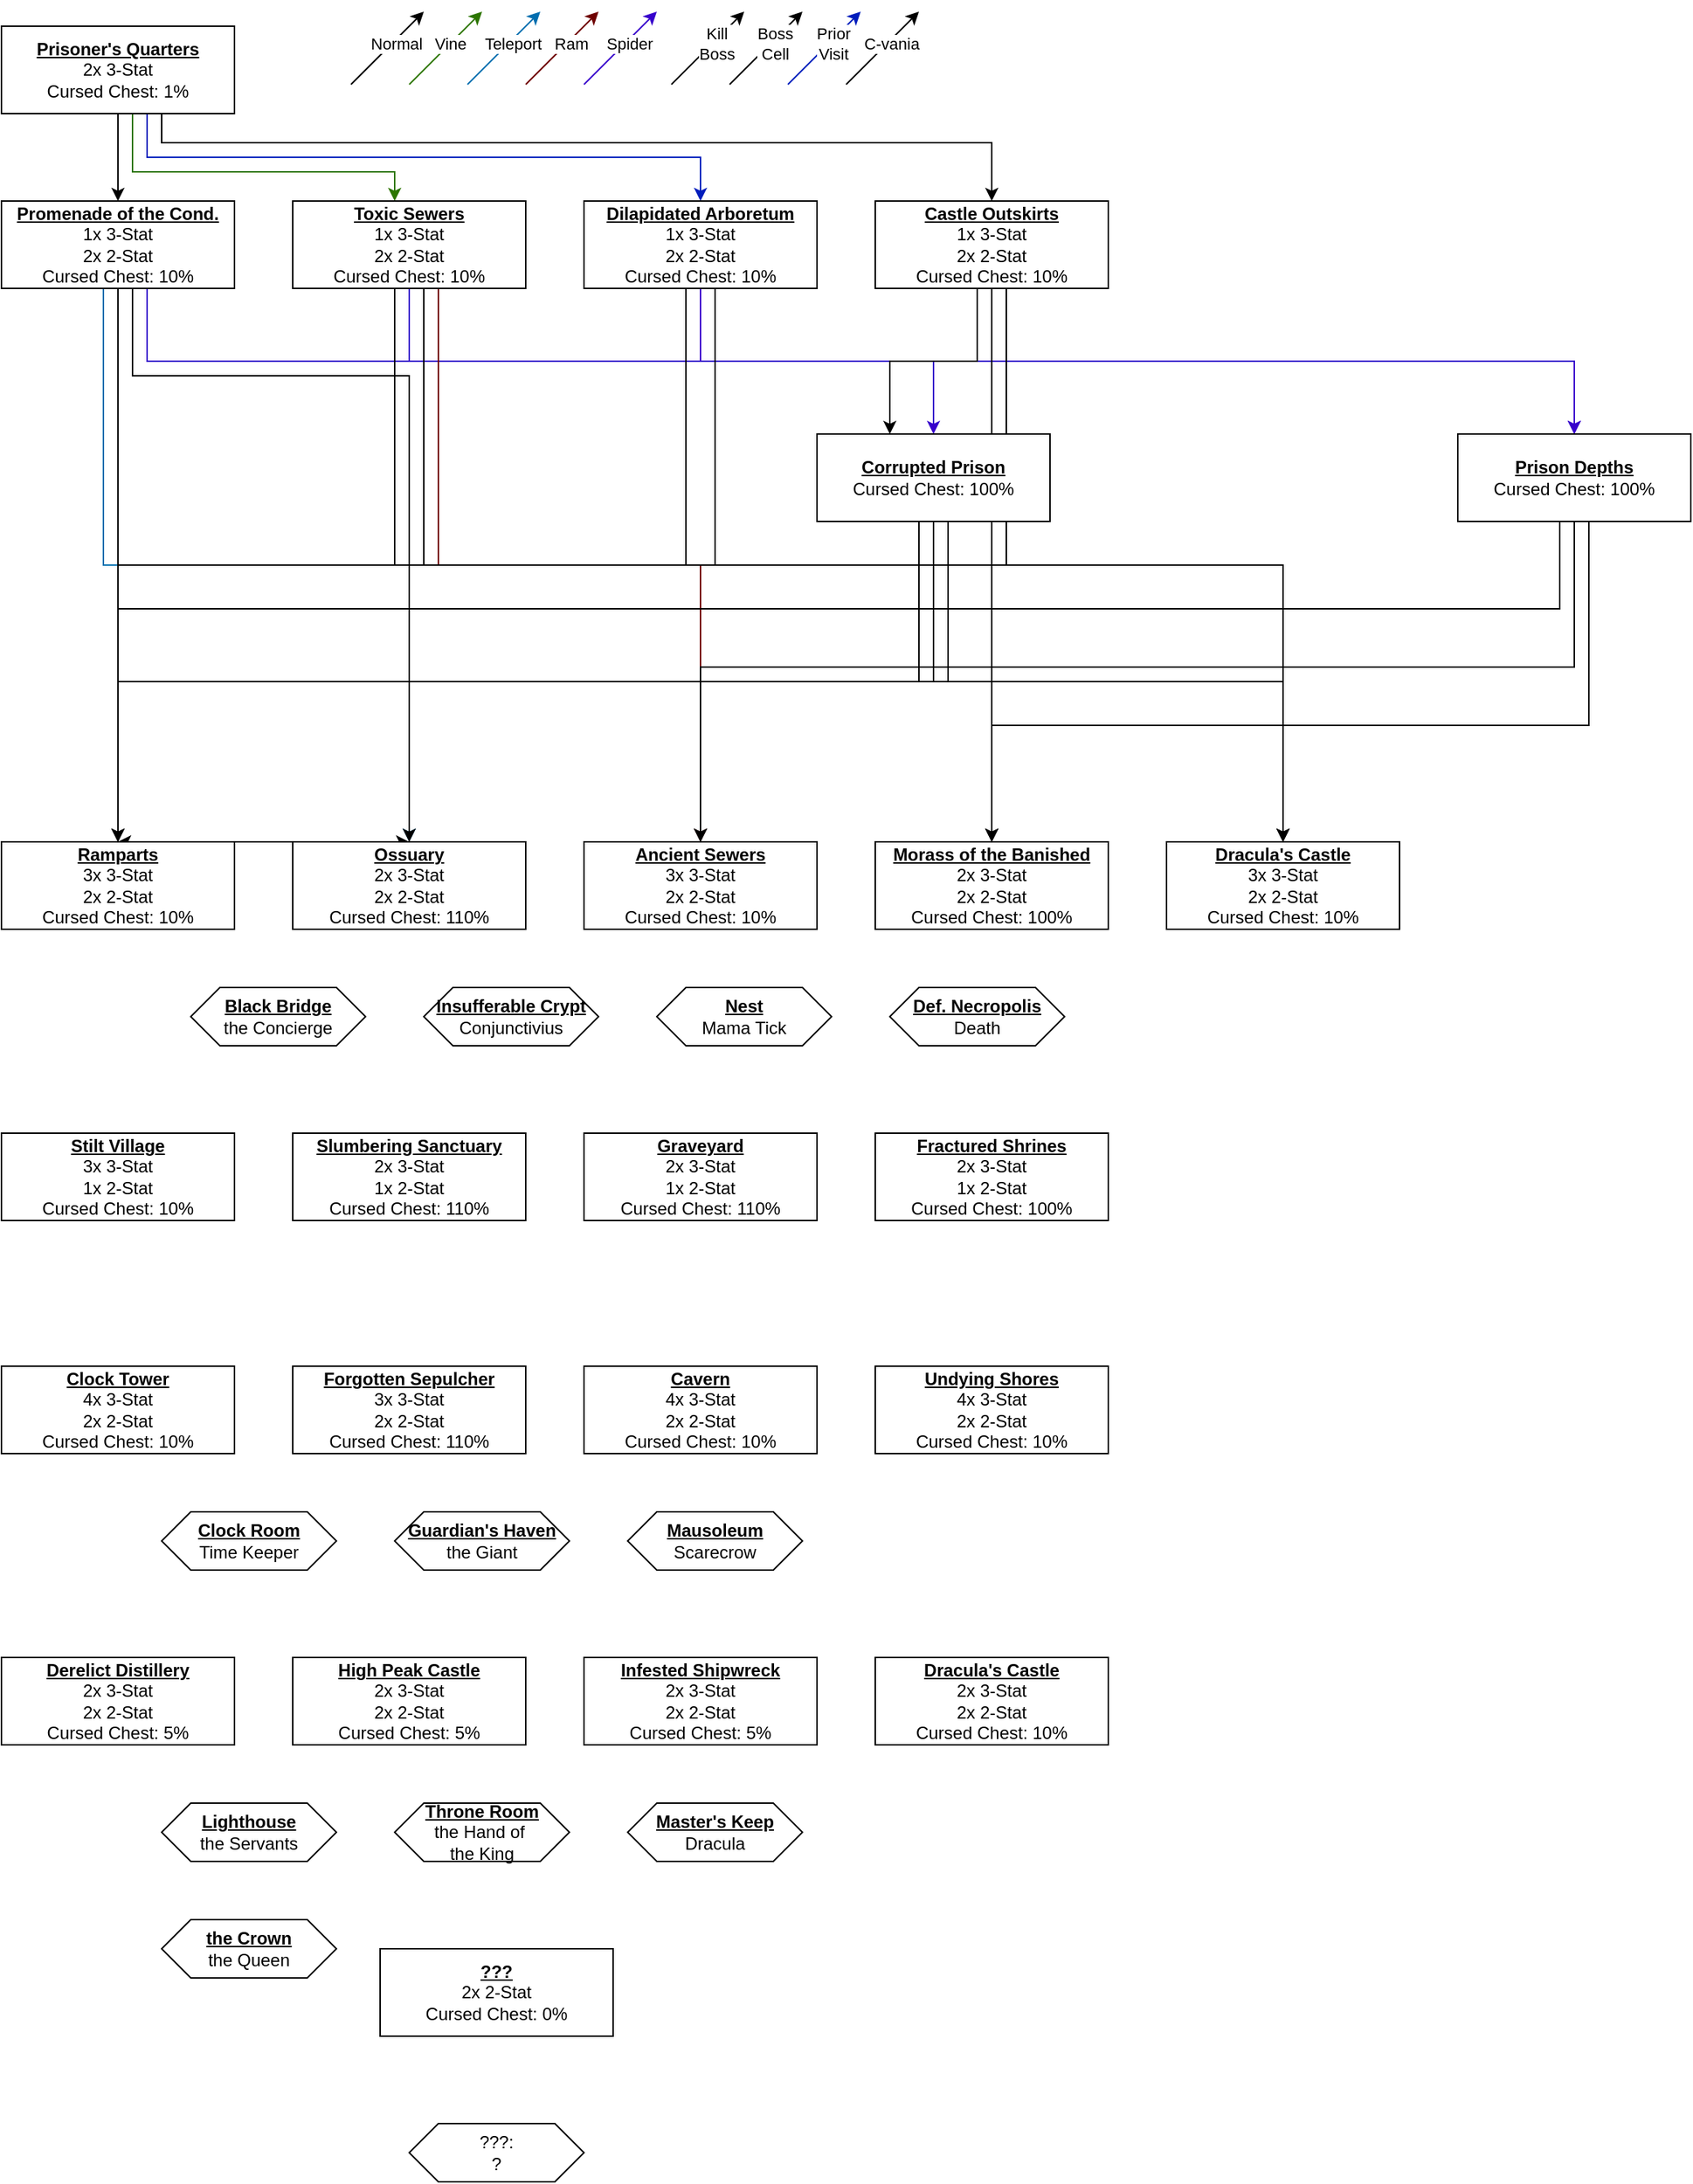 <mxfile version="26.0.7">
  <diagram name="Page-1" id="vh3K-pNnKYZtZrQj3HE7">
    <mxGraphModel dx="97" dy="499" grid="1" gridSize="10" guides="1" tooltips="1" connect="1" arrows="1" fold="1" page="1" pageScale="1" pageWidth="850" pageHeight="1100" math="0" shadow="0">
      <root>
        <mxCell id="0" />
        <mxCell id="1" parent="0" />
        <mxCell id="gJBzYA_e1ptuSS2OvFSx-67" style="edgeStyle=orthogonalEdgeStyle;rounded=0;orthogonalLoop=1;jettySize=auto;html=1;entryX=0.5;entryY=0;entryDx=0;entryDy=0;" edge="1" parent="1" source="gJBzYA_e1ptuSS2OvFSx-64" target="gJBzYA_e1ptuSS2OvFSx-66">
          <mxGeometry relative="1" as="geometry" />
        </mxCell>
        <mxCell id="gJBzYA_e1ptuSS2OvFSx-69" style="edgeStyle=orthogonalEdgeStyle;rounded=0;orthogonalLoop=1;jettySize=auto;html=1;entryX=0.5;entryY=0;entryDx=0;entryDy=0;fillColor=#60a917;strokeColor=#2D7600;" edge="1" parent="1">
          <mxGeometry relative="1" as="geometry">
            <mxPoint x="970" y="100" as="sourcePoint" />
            <mxPoint x="1150" y="160" as="targetPoint" />
            <Array as="points">
              <mxPoint x="970" y="140" />
              <mxPoint x="1150" y="140" />
            </Array>
          </mxGeometry>
        </mxCell>
        <mxCell id="gJBzYA_e1ptuSS2OvFSx-89" style="edgeStyle=orthogonalEdgeStyle;rounded=0;orthogonalLoop=1;jettySize=auto;html=1;exitX=0.5;exitY=1;exitDx=0;exitDy=0;entryX=0.5;entryY=0;entryDx=0;entryDy=0;fillColor=#0050ef;strokeColor=#001DBC;" edge="1" parent="1" source="gJBzYA_e1ptuSS2OvFSx-64" target="gJBzYA_e1ptuSS2OvFSx-88">
          <mxGeometry relative="1" as="geometry">
            <Array as="points">
              <mxPoint x="980" y="100" />
              <mxPoint x="980" y="130" />
              <mxPoint x="1360" y="130" />
            </Array>
          </mxGeometry>
        </mxCell>
        <mxCell id="gJBzYA_e1ptuSS2OvFSx-91" style="edgeStyle=orthogonalEdgeStyle;rounded=0;orthogonalLoop=1;jettySize=auto;html=1;exitX=0.5;exitY=1;exitDx=0;exitDy=0;entryX=0.5;entryY=0;entryDx=0;entryDy=0;" edge="1" parent="1" source="gJBzYA_e1ptuSS2OvFSx-64" target="gJBzYA_e1ptuSS2OvFSx-90">
          <mxGeometry relative="1" as="geometry">
            <Array as="points">
              <mxPoint x="990" y="100" />
              <mxPoint x="990" y="120" />
              <mxPoint x="1560" y="120" />
            </Array>
          </mxGeometry>
        </mxCell>
        <mxCell id="gJBzYA_e1ptuSS2OvFSx-64" value="&lt;b&gt;&lt;u&gt;Prisoner&#39;s Quarters&lt;br&gt;&lt;/u&gt;&lt;/b&gt;&lt;div&gt;2x 3-Stat&lt;/div&gt;&lt;div&gt;Cursed Chest: 1%&lt;br&gt;&lt;/div&gt;" style="rounded=0;whiteSpace=wrap;html=1;" vertex="1" parent="1">
          <mxGeometry x="880" y="40" width="160" height="60" as="geometry" />
        </mxCell>
        <mxCell id="gJBzYA_e1ptuSS2OvFSx-129" style="edgeStyle=orthogonalEdgeStyle;rounded=0;orthogonalLoop=1;jettySize=auto;html=1;exitX=0.5;exitY=1;exitDx=0;exitDy=0;entryX=0.5;entryY=0;entryDx=0;entryDy=0;fillColor=#1ba1e2;strokeColor=#006EAF;" edge="1" parent="1" source="gJBzYA_e1ptuSS2OvFSx-66" target="gJBzYA_e1ptuSS2OvFSx-94">
          <mxGeometry relative="1" as="geometry">
            <Array as="points">
              <mxPoint x="950" y="220" />
              <mxPoint x="950" y="410" />
              <mxPoint x="1160" y="410" />
            </Array>
          </mxGeometry>
        </mxCell>
        <mxCell id="gJBzYA_e1ptuSS2OvFSx-130" style="edgeStyle=orthogonalEdgeStyle;rounded=0;orthogonalLoop=1;jettySize=auto;html=1;exitX=0.5;exitY=1;exitDx=0;exitDy=0;entryX=0.5;entryY=0;entryDx=0;entryDy=0;" edge="1" parent="1" source="gJBzYA_e1ptuSS2OvFSx-66" target="gJBzYA_e1ptuSS2OvFSx-95">
          <mxGeometry relative="1" as="geometry">
            <Array as="points">
              <mxPoint x="970" y="220" />
              <mxPoint x="970" y="280" />
              <mxPoint x="1160" y="280" />
              <mxPoint x="1160" y="600" />
            </Array>
          </mxGeometry>
        </mxCell>
        <mxCell id="gJBzYA_e1ptuSS2OvFSx-131" style="edgeStyle=orthogonalEdgeStyle;rounded=0;orthogonalLoop=1;jettySize=auto;html=1;exitX=0.5;exitY=1;exitDx=0;exitDy=0;entryX=0.5;entryY=0;entryDx=0;entryDy=0;fillColor=#6a00ff;strokeColor=#3700CC;" edge="1" parent="1" source="gJBzYA_e1ptuSS2OvFSx-66" target="gJBzYA_e1ptuSS2OvFSx-92">
          <mxGeometry relative="1" as="geometry">
            <Array as="points">
              <mxPoint x="980" y="220" />
              <mxPoint x="980" y="270" />
              <mxPoint x="1960" y="270" />
            </Array>
          </mxGeometry>
        </mxCell>
        <mxCell id="gJBzYA_e1ptuSS2OvFSx-135" style="edgeStyle=orthogonalEdgeStyle;rounded=0;orthogonalLoop=1;jettySize=auto;html=1;exitX=0.5;exitY=1;exitDx=0;exitDy=0;entryX=0.5;entryY=0;entryDx=0;entryDy=0;strokeColor=light-dark(#000000,#FF33FF);" edge="1" parent="1" source="gJBzYA_e1ptuSS2OvFSx-66" target="gJBzYA_e1ptuSS2OvFSx-97">
          <mxGeometry relative="1" as="geometry">
            <Array as="points">
              <mxPoint x="960" y="410" />
              <mxPoint x="1560" y="410" />
            </Array>
          </mxGeometry>
        </mxCell>
        <mxCell id="gJBzYA_e1ptuSS2OvFSx-66" value="&lt;div&gt;&lt;b&gt;&lt;u&gt;Promenade of the Cond.&lt;br&gt;&lt;/u&gt;&lt;/b&gt;&lt;/div&gt;&lt;div&gt;1x 3-Stat&lt;/div&gt;&lt;div&gt;2x 2-Stat&lt;/div&gt;&lt;div&gt;Cursed Chest: 10%&lt;br&gt;&lt;/div&gt;" style="rounded=0;whiteSpace=wrap;html=1;" vertex="1" parent="1">
          <mxGeometry x="880" y="160" width="160" height="60" as="geometry" />
        </mxCell>
        <mxCell id="gJBzYA_e1ptuSS2OvFSx-136" style="edgeStyle=orthogonalEdgeStyle;rounded=0;orthogonalLoop=1;jettySize=auto;html=1;exitX=0.5;exitY=1;exitDx=0;exitDy=0;entryX=0.5;entryY=0;entryDx=0;entryDy=0;fillColor=#6a00ff;strokeColor=#3700CC;" edge="1" parent="1" source="gJBzYA_e1ptuSS2OvFSx-68" target="gJBzYA_e1ptuSS2OvFSx-93">
          <mxGeometry relative="1" as="geometry" />
        </mxCell>
        <mxCell id="gJBzYA_e1ptuSS2OvFSx-137" style="edgeStyle=orthogonalEdgeStyle;rounded=0;orthogonalLoop=1;jettySize=auto;html=1;exitX=0.5;exitY=1;exitDx=0;exitDy=0;entryX=0.5;entryY=0;entryDx=0;entryDy=0;" edge="1" parent="1" source="gJBzYA_e1ptuSS2OvFSx-68" target="gJBzYA_e1ptuSS2OvFSx-95">
          <mxGeometry relative="1" as="geometry">
            <Array as="points">
              <mxPoint x="1170" y="220" />
              <mxPoint x="1170" y="410" />
              <mxPoint x="960" y="410" />
            </Array>
          </mxGeometry>
        </mxCell>
        <mxCell id="gJBzYA_e1ptuSS2OvFSx-138" style="edgeStyle=orthogonalEdgeStyle;rounded=0;orthogonalLoop=1;jettySize=auto;html=1;exitX=0.5;exitY=1;exitDx=0;exitDy=0;entryX=0.5;entryY=0;entryDx=0;entryDy=0;fillColor=#a20025;strokeColor=#6F0000;" edge="1" parent="1" source="gJBzYA_e1ptuSS2OvFSx-68" target="gJBzYA_e1ptuSS2OvFSx-96">
          <mxGeometry relative="1" as="geometry">
            <Array as="points">
              <mxPoint x="1180" y="220" />
              <mxPoint x="1180" y="410" />
              <mxPoint x="1360" y="410" />
            </Array>
          </mxGeometry>
        </mxCell>
        <mxCell id="gJBzYA_e1ptuSS2OvFSx-139" style="edgeStyle=orthogonalEdgeStyle;rounded=0;orthogonalLoop=1;jettySize=auto;html=1;exitX=0.5;exitY=1;exitDx=0;exitDy=0;entryX=0.5;entryY=0;entryDx=0;entryDy=0;strokeColor=light-dark(#000000,#FFFF33);" edge="1" parent="1" source="gJBzYA_e1ptuSS2OvFSx-68" target="gJBzYA_e1ptuSS2OvFSx-98">
          <mxGeometry relative="1" as="geometry">
            <Array as="points">
              <mxPoint x="1150" y="220" />
              <mxPoint x="1150" y="410" />
              <mxPoint x="1760" y="410" />
            </Array>
          </mxGeometry>
        </mxCell>
        <mxCell id="gJBzYA_e1ptuSS2OvFSx-68" value="&lt;div&gt;&lt;b&gt;&lt;u&gt;Toxic Sewers&lt;br&gt;&lt;/u&gt;&lt;/b&gt;&lt;/div&gt;&lt;div&gt;1x 3-Stat&lt;/div&gt;&lt;div&gt;2x 2-Stat&lt;/div&gt;&lt;div&gt;Cursed Chest: 10%&lt;br&gt;&lt;/div&gt;" style="rounded=0;whiteSpace=wrap;html=1;" vertex="1" parent="1">
          <mxGeometry x="1080" y="160" width="160" height="60" as="geometry" />
        </mxCell>
        <mxCell id="gJBzYA_e1ptuSS2OvFSx-70" value="" style="endArrow=classic;html=1;rounded=0;" edge="1" parent="1">
          <mxGeometry width="50" height="50" relative="1" as="geometry">
            <mxPoint x="1120" y="80" as="sourcePoint" />
            <mxPoint x="1170" y="30" as="targetPoint" />
          </mxGeometry>
        </mxCell>
        <mxCell id="gJBzYA_e1ptuSS2OvFSx-72" value="Normal" style="edgeLabel;html=1;align=center;verticalAlign=middle;resizable=0;points=[];" vertex="1" connectable="0" parent="gJBzYA_e1ptuSS2OvFSx-70">
          <mxGeometry x="0.173" y="-2" relative="1" as="geometry">
            <mxPoint as="offset" />
          </mxGeometry>
        </mxCell>
        <mxCell id="gJBzYA_e1ptuSS2OvFSx-71" value="" style="endArrow=classic;html=1;rounded=0;fillColor=#60a917;strokeColor=#2D7600;" edge="1" parent="1">
          <mxGeometry width="50" height="50" relative="1" as="geometry">
            <mxPoint x="1160" y="80" as="sourcePoint" />
            <mxPoint x="1210" y="30" as="targetPoint" />
          </mxGeometry>
        </mxCell>
        <mxCell id="gJBzYA_e1ptuSS2OvFSx-73" value="Vine" style="edgeLabel;html=1;align=center;verticalAlign=middle;resizable=0;points=[];" vertex="1" connectable="0" parent="gJBzYA_e1ptuSS2OvFSx-71">
          <mxGeometry x="0.123" relative="1" as="geometry">
            <mxPoint as="offset" />
          </mxGeometry>
        </mxCell>
        <mxCell id="gJBzYA_e1ptuSS2OvFSx-74" value="" style="endArrow=classic;html=1;rounded=0;fillColor=#1ba1e2;strokeColor=#006EAF;" edge="1" parent="1">
          <mxGeometry width="50" height="50" relative="1" as="geometry">
            <mxPoint x="1200" y="80" as="sourcePoint" />
            <mxPoint x="1250" y="30" as="targetPoint" />
          </mxGeometry>
        </mxCell>
        <mxCell id="gJBzYA_e1ptuSS2OvFSx-75" value="Teleport" style="edgeLabel;html=1;align=center;verticalAlign=middle;resizable=0;points=[];" vertex="1" connectable="0" parent="gJBzYA_e1ptuSS2OvFSx-74">
          <mxGeometry x="0.173" y="-2" relative="1" as="geometry">
            <mxPoint as="offset" />
          </mxGeometry>
        </mxCell>
        <mxCell id="gJBzYA_e1ptuSS2OvFSx-76" value="" style="endArrow=classic;html=1;rounded=0;fillColor=#a20025;strokeColor=#6F0000;" edge="1" parent="1">
          <mxGeometry width="50" height="50" relative="1" as="geometry">
            <mxPoint x="1240" y="80" as="sourcePoint" />
            <mxPoint x="1290" y="30" as="targetPoint" />
          </mxGeometry>
        </mxCell>
        <mxCell id="gJBzYA_e1ptuSS2OvFSx-77" value="Ram" style="edgeLabel;html=1;align=center;verticalAlign=middle;resizable=0;points=[];" vertex="1" connectable="0" parent="gJBzYA_e1ptuSS2OvFSx-76">
          <mxGeometry x="0.173" y="-2" relative="1" as="geometry">
            <mxPoint as="offset" />
          </mxGeometry>
        </mxCell>
        <mxCell id="gJBzYA_e1ptuSS2OvFSx-78" value="" style="endArrow=classic;html=1;rounded=0;fillColor=#6a00ff;strokeColor=#3700CC;" edge="1" parent="1">
          <mxGeometry width="50" height="50" relative="1" as="geometry">
            <mxPoint x="1280" y="80" as="sourcePoint" />
            <mxPoint x="1330" y="30" as="targetPoint" />
          </mxGeometry>
        </mxCell>
        <mxCell id="gJBzYA_e1ptuSS2OvFSx-79" value="Spider" style="edgeLabel;html=1;align=center;verticalAlign=middle;resizable=0;points=[];" vertex="1" connectable="0" parent="gJBzYA_e1ptuSS2OvFSx-78">
          <mxGeometry x="0.173" y="-2" relative="1" as="geometry">
            <mxPoint as="offset" />
          </mxGeometry>
        </mxCell>
        <mxCell id="gJBzYA_e1ptuSS2OvFSx-80" value="" style="endArrow=classic;html=1;rounded=0;strokeColor=light-dark(#000000,#FF0000);" edge="1" parent="1">
          <mxGeometry width="50" height="50" relative="1" as="geometry">
            <mxPoint x="1340" y="80" as="sourcePoint" />
            <mxPoint x="1390" y="30" as="targetPoint" />
          </mxGeometry>
        </mxCell>
        <mxCell id="gJBzYA_e1ptuSS2OvFSx-81" value="&lt;div&gt;Kill&lt;/div&gt;&lt;div&gt;Boss&lt;br&gt;&lt;/div&gt;" style="edgeLabel;html=1;align=center;verticalAlign=middle;resizable=0;points=[];" vertex="1" connectable="0" parent="gJBzYA_e1ptuSS2OvFSx-80">
          <mxGeometry x="0.173" y="-2" relative="1" as="geometry">
            <mxPoint as="offset" />
          </mxGeometry>
        </mxCell>
        <mxCell id="gJBzYA_e1ptuSS2OvFSx-82" value="" style="endArrow=classic;html=1;rounded=0;strokeColor=light-dark(#000000,#FF8000);" edge="1" parent="1">
          <mxGeometry width="50" height="50" relative="1" as="geometry">
            <mxPoint x="1380" y="80" as="sourcePoint" />
            <mxPoint x="1430" y="30" as="targetPoint" />
          </mxGeometry>
        </mxCell>
        <mxCell id="gJBzYA_e1ptuSS2OvFSx-83" value="&lt;div&gt;Boss&lt;/div&gt;&lt;div&gt;Cell&lt;br&gt;&lt;/div&gt;" style="edgeLabel;html=1;align=center;verticalAlign=middle;resizable=0;points=[];" vertex="1" connectable="0" parent="gJBzYA_e1ptuSS2OvFSx-82">
          <mxGeometry x="0.173" y="-2" relative="1" as="geometry">
            <mxPoint as="offset" />
          </mxGeometry>
        </mxCell>
        <mxCell id="gJBzYA_e1ptuSS2OvFSx-84" value="" style="endArrow=classic;html=1;rounded=0;fillColor=#0050ef;strokeColor=light-dark(#001DBC,#FF33FF);" edge="1" parent="1">
          <mxGeometry width="50" height="50" relative="1" as="geometry">
            <mxPoint x="1420" y="80" as="sourcePoint" />
            <mxPoint x="1470" y="30" as="targetPoint" />
          </mxGeometry>
        </mxCell>
        <mxCell id="gJBzYA_e1ptuSS2OvFSx-85" value="&lt;div&gt;Prior&lt;/div&gt;&lt;div&gt;Visit&lt;br&gt;&lt;/div&gt;" style="edgeLabel;html=1;align=center;verticalAlign=middle;resizable=0;points=[];" vertex="1" connectable="0" parent="gJBzYA_e1ptuSS2OvFSx-84">
          <mxGeometry x="0.173" y="-2" relative="1" as="geometry">
            <mxPoint as="offset" />
          </mxGeometry>
        </mxCell>
        <mxCell id="gJBzYA_e1ptuSS2OvFSx-86" value="" style="endArrow=classic;html=1;rounded=0;strokeColor=light-dark(#000000,#FFFF33);" edge="1" parent="1">
          <mxGeometry width="50" height="50" relative="1" as="geometry">
            <mxPoint x="1460" y="80" as="sourcePoint" />
            <mxPoint x="1510" y="30" as="targetPoint" />
          </mxGeometry>
        </mxCell>
        <mxCell id="gJBzYA_e1ptuSS2OvFSx-87" value="&lt;div&gt;C-vania&lt;/div&gt;" style="edgeLabel;html=1;align=center;verticalAlign=middle;resizable=0;points=[];" vertex="1" connectable="0" parent="gJBzYA_e1ptuSS2OvFSx-86">
          <mxGeometry x="0.173" y="-2" relative="1" as="geometry">
            <mxPoint as="offset" />
          </mxGeometry>
        </mxCell>
        <mxCell id="gJBzYA_e1ptuSS2OvFSx-146" style="edgeStyle=orthogonalEdgeStyle;rounded=0;orthogonalLoop=1;jettySize=auto;html=1;exitX=0.5;exitY=1;exitDx=0;exitDy=0;entryX=0.5;entryY=0;entryDx=0;entryDy=0;fillColor=#6a00ff;strokeColor=#3700CC;" edge="1" parent="1" source="gJBzYA_e1ptuSS2OvFSx-88" target="gJBzYA_e1ptuSS2OvFSx-92">
          <mxGeometry relative="1" as="geometry" />
        </mxCell>
        <mxCell id="gJBzYA_e1ptuSS2OvFSx-147" style="edgeStyle=orthogonalEdgeStyle;rounded=0;orthogonalLoop=1;jettySize=auto;html=1;exitX=0.5;exitY=1;exitDx=0;exitDy=0;entryX=0.5;entryY=0;entryDx=0;entryDy=0;" edge="1" parent="1" source="gJBzYA_e1ptuSS2OvFSx-88" target="gJBzYA_e1ptuSS2OvFSx-97">
          <mxGeometry relative="1" as="geometry">
            <Array as="points">
              <mxPoint x="1370" y="220" />
              <mxPoint x="1370" y="410" />
              <mxPoint x="1560" y="410" />
            </Array>
          </mxGeometry>
        </mxCell>
        <mxCell id="gJBzYA_e1ptuSS2OvFSx-148" style="edgeStyle=orthogonalEdgeStyle;rounded=0;orthogonalLoop=1;jettySize=auto;html=1;exitX=0.5;exitY=1;exitDx=0;exitDy=0;entryX=0.5;entryY=0;entryDx=0;entryDy=0;strokeColor=light-dark(#000000,#FF33FF);" edge="1" parent="1" source="gJBzYA_e1ptuSS2OvFSx-88" target="gJBzYA_e1ptuSS2OvFSx-95">
          <mxGeometry relative="1" as="geometry">
            <Array as="points">
              <mxPoint x="1350" y="220" />
              <mxPoint x="1350" y="410" />
              <mxPoint x="960" y="410" />
            </Array>
          </mxGeometry>
        </mxCell>
        <mxCell id="gJBzYA_e1ptuSS2OvFSx-88" value="&lt;div&gt;&lt;b&gt;&lt;u&gt;Dilapidated Arboretum&lt;br&gt;&lt;/u&gt;&lt;/b&gt;&lt;/div&gt;&lt;div&gt;1x 3-Stat&lt;/div&gt;&lt;div&gt;2x 2-Stat&lt;/div&gt;&lt;div&gt;Cursed Chest: 10%&lt;br&gt;&lt;/div&gt;" style="rounded=0;whiteSpace=wrap;html=1;" vertex="1" parent="1">
          <mxGeometry x="1280" y="160" width="160" height="60" as="geometry" />
        </mxCell>
        <mxCell id="gJBzYA_e1ptuSS2OvFSx-143" style="edgeStyle=orthogonalEdgeStyle;rounded=0;orthogonalLoop=1;jettySize=auto;html=1;exitX=0.5;exitY=1;exitDx=0;exitDy=0;entryX=0.5;entryY=0;entryDx=0;entryDy=0;strokeColor=light-dark(#000000,#FFFF33);" edge="1" parent="1" source="gJBzYA_e1ptuSS2OvFSx-90" target="gJBzYA_e1ptuSS2OvFSx-94">
          <mxGeometry relative="1" as="geometry" />
        </mxCell>
        <mxCell id="gJBzYA_e1ptuSS2OvFSx-144" style="edgeStyle=orthogonalEdgeStyle;rounded=0;orthogonalLoop=1;jettySize=auto;html=1;exitX=0.5;exitY=1;exitDx=0;exitDy=0;entryX=0.5;entryY=0;entryDx=0;entryDy=0;strokeColor=light-dark(#000000,#FFFF33);" edge="1" parent="1">
          <mxGeometry relative="1" as="geometry">
            <mxPoint x="1530" y="220" as="sourcePoint" />
            <mxPoint x="1490" y="320" as="targetPoint" />
            <Array as="points">
              <mxPoint x="1550" y="220" />
              <mxPoint x="1550" y="270" />
              <mxPoint x="1490" y="270" />
            </Array>
          </mxGeometry>
        </mxCell>
        <mxCell id="gJBzYA_e1ptuSS2OvFSx-145" style="edgeStyle=orthogonalEdgeStyle;rounded=0;orthogonalLoop=1;jettySize=auto;html=1;exitX=0.5;exitY=1;exitDx=0;exitDy=0;entryX=0.5;entryY=0;entryDx=0;entryDy=0;" edge="1" parent="1" source="gJBzYA_e1ptuSS2OvFSx-90" target="gJBzYA_e1ptuSS2OvFSx-98">
          <mxGeometry relative="1" as="geometry">
            <Array as="points">
              <mxPoint x="1570" y="220" />
              <mxPoint x="1570" y="410" />
              <mxPoint x="1760" y="410" />
            </Array>
          </mxGeometry>
        </mxCell>
        <mxCell id="gJBzYA_e1ptuSS2OvFSx-90" value="&lt;div&gt;&lt;b&gt;&lt;u&gt;Castle Outskirts&lt;br&gt;&lt;/u&gt;&lt;/b&gt;&lt;/div&gt;&lt;div&gt;1x 3-Stat&lt;/div&gt;&lt;div&gt;2x 2-Stat&lt;/div&gt;&lt;div&gt;Cursed Chest: 10%&lt;br&gt;&lt;/div&gt;" style="rounded=0;whiteSpace=wrap;html=1;" vertex="1" parent="1">
          <mxGeometry x="1480" y="160" width="160" height="60" as="geometry" />
        </mxCell>
        <mxCell id="gJBzYA_e1ptuSS2OvFSx-132" style="edgeStyle=orthogonalEdgeStyle;rounded=0;orthogonalLoop=1;jettySize=auto;html=1;exitX=0.5;exitY=1;exitDx=0;exitDy=0;entryX=0.5;entryY=0;entryDx=0;entryDy=0;strokeColor=light-dark(#000000,#FF33FF);" edge="1" parent="1" source="gJBzYA_e1ptuSS2OvFSx-92" target="gJBzYA_e1ptuSS2OvFSx-97">
          <mxGeometry relative="1" as="geometry">
            <Array as="points">
              <mxPoint x="1970" y="380" />
              <mxPoint x="1970" y="520" />
              <mxPoint x="1560" y="520" />
            </Array>
          </mxGeometry>
        </mxCell>
        <mxCell id="gJBzYA_e1ptuSS2OvFSx-133" style="edgeStyle=orthogonalEdgeStyle;rounded=0;orthogonalLoop=1;jettySize=auto;html=1;exitX=0.5;exitY=1;exitDx=0;exitDy=0;entryX=0.5;entryY=0;entryDx=0;entryDy=0;" edge="1" parent="1" source="gJBzYA_e1ptuSS2OvFSx-92" target="gJBzYA_e1ptuSS2OvFSx-94">
          <mxGeometry relative="1" as="geometry">
            <Array as="points">
              <mxPoint x="1950" y="380" />
              <mxPoint x="1950" y="440" />
              <mxPoint x="960" y="440" />
              <mxPoint x="960" y="600" />
            </Array>
          </mxGeometry>
        </mxCell>
        <mxCell id="gJBzYA_e1ptuSS2OvFSx-134" style="edgeStyle=orthogonalEdgeStyle;rounded=0;orthogonalLoop=1;jettySize=auto;html=1;exitX=0.5;exitY=1;exitDx=0;exitDy=0;entryX=0.5;entryY=0;entryDx=0;entryDy=0;strokeColor=light-dark(#000000,#FF8000);" edge="1" parent="1" source="gJBzYA_e1ptuSS2OvFSx-92" target="gJBzYA_e1ptuSS2OvFSx-96">
          <mxGeometry relative="1" as="geometry">
            <Array as="points">
              <mxPoint x="1960" y="480" />
              <mxPoint x="1360" y="480" />
            </Array>
          </mxGeometry>
        </mxCell>
        <mxCell id="gJBzYA_e1ptuSS2OvFSx-92" value="&lt;div&gt;&lt;b&gt;&lt;u&gt;Prison Depths&lt;br&gt;&lt;/u&gt;&lt;/b&gt;&lt;/div&gt;&lt;div&gt;Cursed Chest: 100%&lt;br&gt;&lt;/div&gt;" style="rounded=0;whiteSpace=wrap;html=1;" vertex="1" parent="1">
          <mxGeometry x="1880" y="320" width="160" height="60" as="geometry" />
        </mxCell>
        <mxCell id="gJBzYA_e1ptuSS2OvFSx-140" style="edgeStyle=orthogonalEdgeStyle;rounded=0;orthogonalLoop=1;jettySize=auto;html=1;exitX=0.5;exitY=1;exitDx=0;exitDy=0;entryX=0.5;entryY=0;entryDx=0;entryDy=0;strokeColor=light-dark(#000000,#FF8000);" edge="1" parent="1" source="gJBzYA_e1ptuSS2OvFSx-93" target="gJBzYA_e1ptuSS2OvFSx-95">
          <mxGeometry relative="1" as="geometry" />
        </mxCell>
        <mxCell id="gJBzYA_e1ptuSS2OvFSx-141" style="edgeStyle=orthogonalEdgeStyle;rounded=0;orthogonalLoop=1;jettySize=auto;html=1;exitX=0.5;exitY=1;exitDx=0;exitDy=0;entryX=0.5;entryY=0;entryDx=0;entryDy=0;" edge="1" parent="1" source="gJBzYA_e1ptuSS2OvFSx-93" target="gJBzYA_e1ptuSS2OvFSx-96">
          <mxGeometry relative="1" as="geometry">
            <Array as="points">
              <mxPoint x="1530" y="380" />
              <mxPoint x="1530" y="490" />
              <mxPoint x="1360" y="490" />
            </Array>
          </mxGeometry>
        </mxCell>
        <mxCell id="gJBzYA_e1ptuSS2OvFSx-142" style="edgeStyle=orthogonalEdgeStyle;rounded=0;orthogonalLoop=1;jettySize=auto;html=1;exitX=0.5;exitY=1;exitDx=0;exitDy=0;entryX=0.5;entryY=0;entryDx=0;entryDy=0;strokeColor=light-dark(#000000,#FFFF33);" edge="1" parent="1" source="gJBzYA_e1ptuSS2OvFSx-93" target="gJBzYA_e1ptuSS2OvFSx-98">
          <mxGeometry relative="1" as="geometry">
            <Array as="points">
              <mxPoint x="1510" y="380" />
              <mxPoint x="1510" y="490" />
              <mxPoint x="1760" y="490" />
            </Array>
          </mxGeometry>
        </mxCell>
        <mxCell id="gJBzYA_e1ptuSS2OvFSx-93" value="&lt;div&gt;&lt;b&gt;&lt;u&gt;Corrupted Prison&lt;br&gt;&lt;/u&gt;&lt;/b&gt;&lt;/div&gt;&lt;div&gt;Cursed Chest: 100%&lt;br&gt;&lt;/div&gt;" style="rounded=0;whiteSpace=wrap;html=1;" vertex="1" parent="1">
          <mxGeometry x="1440" y="320" width="160" height="60" as="geometry" />
        </mxCell>
        <mxCell id="gJBzYA_e1ptuSS2OvFSx-94" value="&lt;div&gt;&lt;b&gt;&lt;u&gt;Ossuary&lt;br&gt;&lt;/u&gt;&lt;/b&gt;&lt;/div&gt;&lt;div&gt;2x 3-Stat&lt;/div&gt;&lt;div&gt;2x 2-Stat&lt;/div&gt;&lt;div&gt;Cursed Chest: 110%&lt;br&gt;&lt;/div&gt;" style="rounded=0;whiteSpace=wrap;html=1;" vertex="1" parent="1">
          <mxGeometry x="1080" y="600" width="160" height="60" as="geometry" />
        </mxCell>
        <mxCell id="gJBzYA_e1ptuSS2OvFSx-95" value="&lt;div&gt;&lt;b&gt;&lt;u&gt;Ramparts&lt;br&gt;&lt;/u&gt;&lt;/b&gt;&lt;/div&gt;&lt;div&gt;3x 3-Stat&lt;/div&gt;&lt;div&gt;2x 2-Stat&lt;/div&gt;&lt;div&gt;Cursed Chest: 10%&lt;br&gt;&lt;/div&gt;" style="rounded=0;whiteSpace=wrap;html=1;" vertex="1" parent="1">
          <mxGeometry x="880" y="600" width="160" height="60" as="geometry" />
        </mxCell>
        <mxCell id="gJBzYA_e1ptuSS2OvFSx-96" value="&lt;div&gt;&lt;b&gt;&lt;u&gt;Ancient Sewers&lt;br&gt;&lt;/u&gt;&lt;/b&gt;&lt;/div&gt;&lt;div&gt;3x 3-Stat&lt;/div&gt;&lt;div&gt;2x 2-Stat&lt;/div&gt;&lt;div&gt;Cursed Chest: 10%&lt;br&gt;&lt;/div&gt;" style="rounded=0;whiteSpace=wrap;html=1;" vertex="1" parent="1">
          <mxGeometry x="1280" y="600" width="160" height="60" as="geometry" />
        </mxCell>
        <mxCell id="gJBzYA_e1ptuSS2OvFSx-97" value="&lt;div&gt;&lt;b&gt;&lt;u&gt;Morass of the Banished&lt;br&gt;&lt;/u&gt;&lt;/b&gt;&lt;/div&gt;&lt;div&gt;2x 3-Stat&lt;/div&gt;&lt;div&gt;2x 2-Stat&lt;/div&gt;&lt;div&gt;Cursed Chest: 100%&lt;br&gt;&lt;/div&gt;" style="rounded=0;whiteSpace=wrap;html=1;" vertex="1" parent="1">
          <mxGeometry x="1480" y="600" width="160" height="60" as="geometry" />
        </mxCell>
        <mxCell id="gJBzYA_e1ptuSS2OvFSx-98" value="&lt;div&gt;&lt;b&gt;&lt;u&gt;Dracula&#39;s Castle&lt;br&gt;&lt;/u&gt;&lt;/b&gt;&lt;/div&gt;&lt;div&gt;3x 3-Stat&lt;/div&gt;&lt;div&gt;2x 2-Stat&lt;/div&gt;&lt;div&gt;Cursed Chest: 10%&lt;br&gt;&lt;/div&gt;" style="rounded=0;whiteSpace=wrap;html=1;" vertex="1" parent="1">
          <mxGeometry x="1680" y="600" width="160" height="60" as="geometry" />
        </mxCell>
        <mxCell id="gJBzYA_e1ptuSS2OvFSx-99" value="&lt;div&gt;&lt;b&gt;&lt;u&gt;Stilt Village&lt;br&gt;&lt;/u&gt;&lt;/b&gt;&lt;/div&gt;&lt;div&gt;3x 3-Stat&lt;/div&gt;&lt;div&gt;1x 2-Stat&lt;/div&gt;&lt;div&gt;Cursed Chest: 10%&lt;br&gt;&lt;/div&gt;" style="rounded=0;whiteSpace=wrap;html=1;" vertex="1" parent="1">
          <mxGeometry x="880" y="800" width="160" height="60" as="geometry" />
        </mxCell>
        <mxCell id="gJBzYA_e1ptuSS2OvFSx-100" value="&lt;div&gt;&lt;b&gt;&lt;u&gt;Slumbering Sanctuary&lt;br&gt;&lt;/u&gt;&lt;/b&gt;&lt;/div&gt;&lt;div&gt;2x 3-Stat&lt;/div&gt;&lt;div&gt;1x 2-Stat&lt;/div&gt;&lt;div&gt;Cursed Chest: 110%&lt;br&gt;&lt;/div&gt;" style="rounded=0;whiteSpace=wrap;html=1;" vertex="1" parent="1">
          <mxGeometry x="1080" y="800" width="160" height="60" as="geometry" />
        </mxCell>
        <mxCell id="gJBzYA_e1ptuSS2OvFSx-101" value="&lt;div&gt;&lt;b&gt;&lt;u&gt;Graveyard&lt;br&gt;&lt;/u&gt;&lt;/b&gt;&lt;/div&gt;&lt;div&gt;2x 3-Stat&lt;/div&gt;&lt;div&gt;1x 2-Stat&lt;/div&gt;&lt;div&gt;Cursed Chest: 110%&lt;br&gt;&lt;/div&gt;" style="rounded=0;whiteSpace=wrap;html=1;" vertex="1" parent="1">
          <mxGeometry x="1280" y="800" width="160" height="60" as="geometry" />
        </mxCell>
        <mxCell id="gJBzYA_e1ptuSS2OvFSx-102" value="&lt;div&gt;&lt;b&gt;&lt;u&gt;Fractured Shrines&lt;br&gt;&lt;/u&gt;&lt;/b&gt;&lt;/div&gt;&lt;div&gt;2x 3-Stat&lt;/div&gt;&lt;div&gt;1x 2-Stat&lt;/div&gt;&lt;div&gt;Cursed Chest: 100%&lt;br&gt;&lt;/div&gt;" style="rounded=0;whiteSpace=wrap;html=1;" vertex="1" parent="1">
          <mxGeometry x="1480" y="800" width="160" height="60" as="geometry" />
        </mxCell>
        <mxCell id="gJBzYA_e1ptuSS2OvFSx-108" value="&lt;div&gt;&lt;b&gt;&lt;u&gt;Black Bridge&lt;/u&gt;&lt;/b&gt;&lt;/div&gt;&lt;div&gt;the Concierge&lt;br&gt;&lt;/div&gt;" style="shape=hexagon;perimeter=hexagonPerimeter2;whiteSpace=wrap;html=1;fixedSize=1;" vertex="1" parent="1">
          <mxGeometry x="1010" y="700" width="120" height="40" as="geometry" />
        </mxCell>
        <mxCell id="gJBzYA_e1ptuSS2OvFSx-109" value="&lt;div&gt;&lt;b&gt;&lt;u&gt;Insufferable Crypt&lt;/u&gt;&lt;/b&gt;&lt;/div&gt;Conjunctivius" style="shape=hexagon;perimeter=hexagonPerimeter2;whiteSpace=wrap;html=1;fixedSize=1;" vertex="1" parent="1">
          <mxGeometry x="1170" y="700" width="120" height="40" as="geometry" />
        </mxCell>
        <mxCell id="gJBzYA_e1ptuSS2OvFSx-110" value="&lt;div&gt;&lt;b&gt;&lt;u&gt;Nest&lt;/u&gt;&lt;/b&gt;&lt;/div&gt;&lt;div&gt;Mama Tick&lt;br&gt;&lt;/div&gt;" style="shape=hexagon;perimeter=hexagonPerimeter2;whiteSpace=wrap;html=1;fixedSize=1;" vertex="1" parent="1">
          <mxGeometry x="1330" y="700" width="120" height="40" as="geometry" />
        </mxCell>
        <mxCell id="gJBzYA_e1ptuSS2OvFSx-111" value="&lt;div&gt;&lt;b&gt;&lt;u&gt;Def. Necropolis&lt;/u&gt;&lt;/b&gt;&lt;/div&gt;Death" style="shape=hexagon;perimeter=hexagonPerimeter2;whiteSpace=wrap;html=1;fixedSize=1;" vertex="1" parent="1">
          <mxGeometry x="1490" y="700" width="120" height="40" as="geometry" />
        </mxCell>
        <mxCell id="gJBzYA_e1ptuSS2OvFSx-112" value="&lt;div&gt;&lt;b&gt;&lt;u&gt;Clock Tower&lt;br&gt;&lt;/u&gt;&lt;/b&gt;&lt;/div&gt;&lt;div&gt;4x 3-Stat&lt;/div&gt;&lt;div&gt;2x 2-Stat&lt;/div&gt;&lt;div&gt;Cursed Chest: 10%&lt;br&gt;&lt;/div&gt;" style="rounded=0;whiteSpace=wrap;html=1;" vertex="1" parent="1">
          <mxGeometry x="880" y="960" width="160" height="60" as="geometry" />
        </mxCell>
        <mxCell id="gJBzYA_e1ptuSS2OvFSx-113" value="&lt;div&gt;&lt;b&gt;&lt;u&gt;Forgotten Sepulcher&lt;br&gt;&lt;/u&gt;&lt;/b&gt;&lt;/div&gt;&lt;div&gt;3x 3-Stat&lt;/div&gt;&lt;div&gt;2x 2-Stat&lt;/div&gt;&lt;div&gt;Cursed Chest: 110%&lt;br&gt;&lt;/div&gt;" style="rounded=0;whiteSpace=wrap;html=1;" vertex="1" parent="1">
          <mxGeometry x="1080" y="960" width="160" height="60" as="geometry" />
        </mxCell>
        <mxCell id="gJBzYA_e1ptuSS2OvFSx-114" value="&lt;div&gt;&lt;b&gt;&lt;u&gt;Cavern&lt;br&gt;&lt;/u&gt;&lt;/b&gt;&lt;/div&gt;&lt;div&gt;4x 3-Stat&lt;/div&gt;&lt;div&gt;2x 2-Stat&lt;/div&gt;&lt;div&gt;Cursed Chest: 10%&lt;br&gt;&lt;/div&gt;" style="rounded=0;whiteSpace=wrap;html=1;" vertex="1" parent="1">
          <mxGeometry x="1280" y="960" width="160" height="60" as="geometry" />
        </mxCell>
        <mxCell id="gJBzYA_e1ptuSS2OvFSx-115" value="&lt;div&gt;&lt;b&gt;&lt;u&gt;Undying Shores&lt;br&gt;&lt;/u&gt;&lt;/b&gt;&lt;/div&gt;&lt;div&gt;4x 3-Stat&lt;/div&gt;&lt;div&gt;2x 2-Stat&lt;/div&gt;&lt;div&gt;Cursed Chest: 10%&lt;br&gt;&lt;/div&gt;" style="rounded=0;whiteSpace=wrap;html=1;" vertex="1" parent="1">
          <mxGeometry x="1480" y="960" width="160" height="60" as="geometry" />
        </mxCell>
        <mxCell id="gJBzYA_e1ptuSS2OvFSx-116" value="&lt;div&gt;&lt;b&gt;&lt;u&gt;Clock Room&lt;/u&gt;&lt;/b&gt;&lt;/div&gt;&lt;div&gt;Time Keeper&lt;br&gt;&lt;/div&gt;" style="shape=hexagon;perimeter=hexagonPerimeter2;whiteSpace=wrap;html=1;fixedSize=1;" vertex="1" parent="1">
          <mxGeometry x="990" y="1060" width="120" height="40" as="geometry" />
        </mxCell>
        <mxCell id="gJBzYA_e1ptuSS2OvFSx-117" value="&lt;div&gt;&lt;b&gt;&lt;u&gt;Guardian&#39;s Haven&lt;/u&gt;&lt;/b&gt;&lt;/div&gt;&lt;div&gt;the Giant&lt;br&gt;&lt;/div&gt;" style="shape=hexagon;perimeter=hexagonPerimeter2;whiteSpace=wrap;html=1;fixedSize=1;" vertex="1" parent="1">
          <mxGeometry x="1150" y="1060" width="120" height="40" as="geometry" />
        </mxCell>
        <mxCell id="gJBzYA_e1ptuSS2OvFSx-118" value="&lt;div&gt;&lt;b&gt;&lt;u&gt;Mausoleum&lt;/u&gt;&lt;/b&gt;&lt;/div&gt;&lt;div&gt;Scarecrow&lt;/div&gt;" style="shape=hexagon;perimeter=hexagonPerimeter2;whiteSpace=wrap;html=1;fixedSize=1;" vertex="1" parent="1">
          <mxGeometry x="1310" y="1060" width="120" height="40" as="geometry" />
        </mxCell>
        <mxCell id="gJBzYA_e1ptuSS2OvFSx-119" value="&lt;div&gt;&lt;b&gt;&lt;u&gt;Derelict Distillery&lt;br&gt;&lt;/u&gt;&lt;/b&gt;&lt;/div&gt;&lt;div&gt;2x 3-Stat&lt;/div&gt;&lt;div&gt;2x 2-Stat&lt;/div&gt;&lt;div&gt;Cursed Chest: 5%&lt;br&gt;&lt;/div&gt;" style="rounded=0;whiteSpace=wrap;html=1;" vertex="1" parent="1">
          <mxGeometry x="880" y="1160" width="160" height="60" as="geometry" />
        </mxCell>
        <mxCell id="gJBzYA_e1ptuSS2OvFSx-120" value="&lt;div&gt;&lt;b&gt;&lt;u&gt;High Peak Castle&lt;br&gt;&lt;/u&gt;&lt;/b&gt;&lt;/div&gt;&lt;div&gt;2x 3-Stat&lt;/div&gt;&lt;div&gt;2x 2-Stat&lt;/div&gt;&lt;div&gt;Cursed Chest: 5%&lt;br&gt;&lt;/div&gt;" style="rounded=0;whiteSpace=wrap;html=1;" vertex="1" parent="1">
          <mxGeometry x="1080" y="1160" width="160" height="60" as="geometry" />
        </mxCell>
        <mxCell id="gJBzYA_e1ptuSS2OvFSx-121" value="&lt;div&gt;&lt;b&gt;&lt;u&gt;Infested Shipwreck&lt;br&gt;&lt;/u&gt;&lt;/b&gt;&lt;/div&gt;&lt;div&gt;2x 3-Stat&lt;/div&gt;&lt;div&gt;2x 2-Stat&lt;/div&gt;&lt;div&gt;Cursed Chest: 5%&lt;br&gt;&lt;/div&gt;" style="rounded=0;whiteSpace=wrap;html=1;" vertex="1" parent="1">
          <mxGeometry x="1280" y="1160" width="160" height="60" as="geometry" />
        </mxCell>
        <mxCell id="gJBzYA_e1ptuSS2OvFSx-122" value="&lt;div&gt;&lt;b&gt;&lt;u&gt;Dracula&#39;s Castle&lt;br&gt;&lt;/u&gt;&lt;/b&gt;&lt;/div&gt;&lt;div&gt;2x 3-Stat&lt;/div&gt;&lt;div&gt;2x 2-Stat&lt;/div&gt;&lt;div&gt;Cursed Chest: 10%&lt;br&gt;&lt;/div&gt;" style="rounded=0;whiteSpace=wrap;html=1;" vertex="1" parent="1">
          <mxGeometry x="1480" y="1160" width="160" height="60" as="geometry" />
        </mxCell>
        <mxCell id="gJBzYA_e1ptuSS2OvFSx-123" value="&lt;div&gt;&lt;b&gt;&lt;u&gt;Lighthouse&lt;/u&gt;&lt;/b&gt;&lt;/div&gt;&lt;div&gt;the Servants&lt;br&gt;&lt;/div&gt;" style="shape=hexagon;perimeter=hexagonPerimeter2;whiteSpace=wrap;html=1;fixedSize=1;" vertex="1" parent="1">
          <mxGeometry x="990" y="1260" width="120" height="40" as="geometry" />
        </mxCell>
        <mxCell id="gJBzYA_e1ptuSS2OvFSx-124" value="&lt;div&gt;&lt;b&gt;&lt;u&gt;Throne Room&lt;/u&gt;&lt;/b&gt;&lt;/div&gt;&lt;div&gt;the Hand of&amp;nbsp;&lt;/div&gt;&lt;div&gt;the King&lt;br&gt;&lt;/div&gt;" style="shape=hexagon;perimeter=hexagonPerimeter2;whiteSpace=wrap;html=1;fixedSize=1;" vertex="1" parent="1">
          <mxGeometry x="1150" y="1260" width="120" height="40" as="geometry" />
        </mxCell>
        <mxCell id="gJBzYA_e1ptuSS2OvFSx-125" value="&lt;div&gt;&lt;b&gt;&lt;u&gt;Master&#39;s Keep&lt;/u&gt;&lt;/b&gt;&lt;/div&gt;&lt;div&gt;Dracula&lt;/div&gt;" style="shape=hexagon;perimeter=hexagonPerimeter2;whiteSpace=wrap;html=1;fixedSize=1;" vertex="1" parent="1">
          <mxGeometry x="1310" y="1260" width="120" height="40" as="geometry" />
        </mxCell>
        <mxCell id="gJBzYA_e1ptuSS2OvFSx-126" value="&lt;b&gt;&lt;u&gt;the Crown&lt;/u&gt;&lt;/b&gt;&lt;div&gt;the Queen&lt;br&gt;&lt;/div&gt;" style="shape=hexagon;perimeter=hexagonPerimeter2;whiteSpace=wrap;html=1;fixedSize=1;" vertex="1" parent="1">
          <mxGeometry x="990" y="1340" width="120" height="40" as="geometry" />
        </mxCell>
        <mxCell id="gJBzYA_e1ptuSS2OvFSx-127" value="&lt;div&gt;&lt;b&gt;&lt;u&gt;???&lt;br&gt;&lt;/u&gt;&lt;/b&gt;&lt;/div&gt;&lt;div&gt;2x 2-Stat&lt;/div&gt;&lt;div&gt;Cursed Chest: 0%&lt;br&gt;&lt;/div&gt;" style="rounded=0;whiteSpace=wrap;html=1;" vertex="1" parent="1">
          <mxGeometry x="1140" y="1360" width="160" height="60" as="geometry" />
        </mxCell>
        <mxCell id="gJBzYA_e1ptuSS2OvFSx-128" value="&lt;div&gt;???:&lt;/div&gt;&lt;div&gt;?&lt;br&gt;&lt;/div&gt;" style="shape=hexagon;perimeter=hexagonPerimeter2;whiteSpace=wrap;html=1;fixedSize=1;" vertex="1" parent="1">
          <mxGeometry x="1160" y="1480" width="120" height="40" as="geometry" />
        </mxCell>
      </root>
    </mxGraphModel>
  </diagram>
</mxfile>
